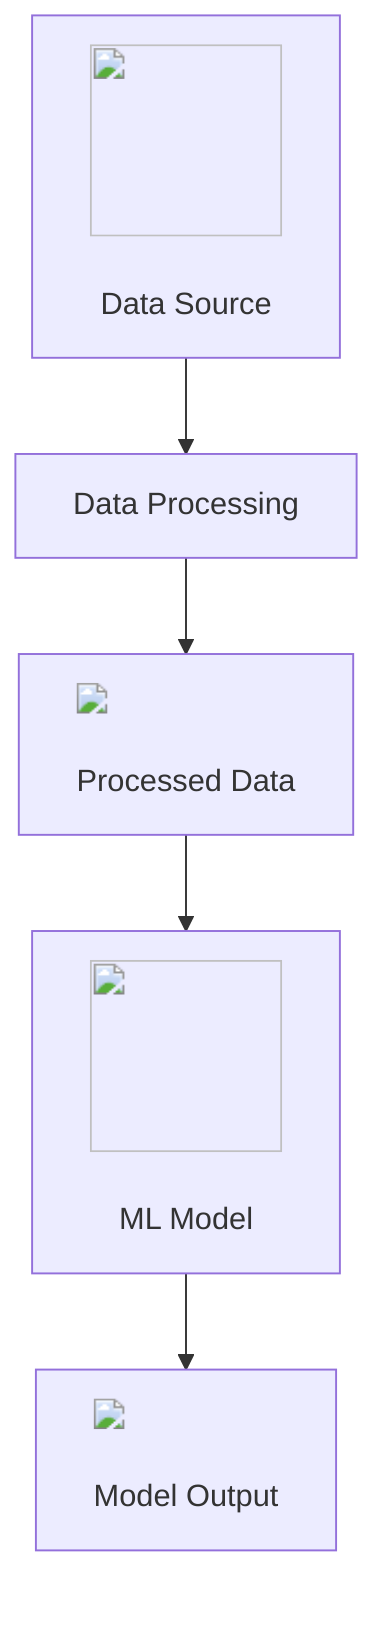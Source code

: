 graph TD;
  A["<img src='icons/database.svg' width=100 height=100/> <br/> Data Source"] --> B["Data Processing"];
  B --> C["<img src='dummy_plots/lineplot_template.svg'/> <br/> Processed Data"];
  C --> D["<img src='icons/brain.svg' width=100 height=100/> <br/> ML Model"];
  D --> E["<img src='dummy_plots/scatter_plot_template.svg'/> <br/> Model Output"];